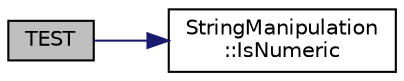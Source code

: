 digraph "TEST"
{
  edge [fontname="Helvetica",fontsize="10",labelfontname="Helvetica",labelfontsize="10"];
  node [fontname="Helvetica",fontsize="10",shape=record];
  rankdir="LR";
  Node1 [label="TEST",height=0.2,width=0.4,color="black", fillcolor="grey75", style="filled", fontcolor="black"];
  Node1 -> Node2 [color="midnightblue",fontsize="10",style="solid",fontname="Helvetica"];
  Node2 [label="StringManipulation\l::IsNumeric",height=0.2,width=0.4,color="black", fillcolor="white", style="filled",URL="$d5/d2b/namespace_string_manipulation.html#a47bf4b9606526e67bde80aba7f9eee2e"];
}
